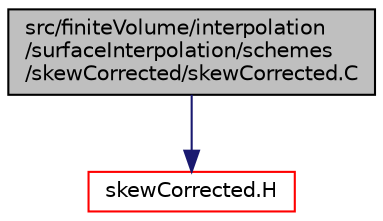 digraph "src/finiteVolume/interpolation/surfaceInterpolation/schemes/skewCorrected/skewCorrected.C"
{
  bgcolor="transparent";
  edge [fontname="Helvetica",fontsize="10",labelfontname="Helvetica",labelfontsize="10"];
  node [fontname="Helvetica",fontsize="10",shape=record];
  Node0 [label="src/finiteVolume/interpolation\l/surfaceInterpolation/schemes\l/skewCorrected/skewCorrected.C",height=0.2,width=0.4,color="black", fillcolor="grey75", style="filled", fontcolor="black"];
  Node0 -> Node1 [color="midnightblue",fontsize="10",style="solid",fontname="Helvetica"];
  Node1 [label="skewCorrected.H",height=0.2,width=0.4,color="red",URL="$a04475.html"];
}
